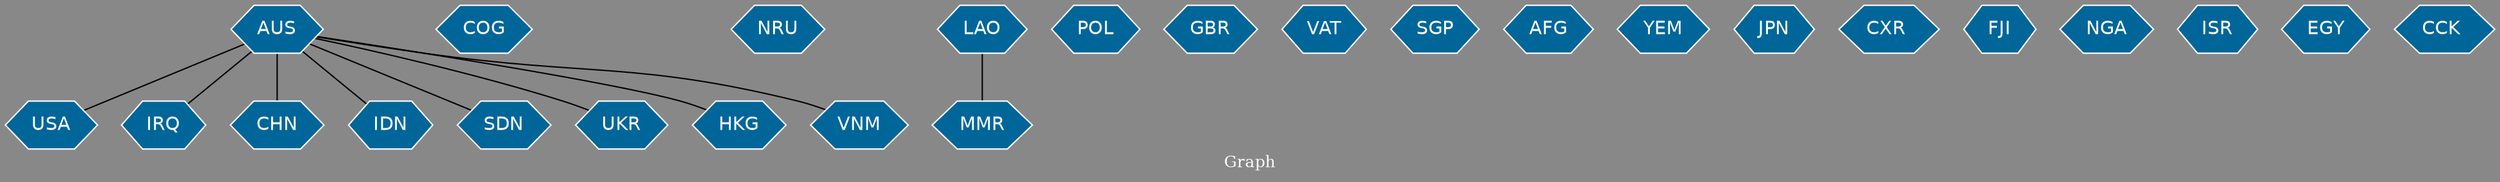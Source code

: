 // Countries together in item graph
graph {
	graph [bgcolor="#888888" fontcolor=white fontsize=12 label="Graph" outputorder=edgesfirst overlap=prism]
	node [color=white fillcolor="#006699" fontcolor=white fontname=Helvetica shape=hexagon style=filled]
	edge [arrowhead=open color=black fontcolor=white fontname=Courier fontsize=12]
		AUS [label=AUS]
		USA [label=USA]
		IRQ [label=IRQ]
		CHN [label=CHN]
		COG [label=COG]
		NRU [label=NRU]
		MMR [label=MMR]
		POL [label=POL]
		IDN [label=IDN]
		GBR [label=GBR]
		SDN [label=SDN]
		VAT [label=VAT]
		SGP [label=SGP]
		AFG [label=AFG]
		YEM [label=YEM]
		JPN [label=JPN]
		UKR [label=UKR]
		"CXR " [label="CXR "]
		LAO [label=LAO]
		FJI [label=FJI]
		NGA [label=NGA]
		HKG [label=HKG]
		ISR [label=ISR]
		EGY [label=EGY]
		VNM [label=VNM]
		"CCK " [label="CCK "]
			LAO -- MMR [weight=1]
			AUS -- UKR [weight=1]
			AUS -- CHN [weight=2]
			AUS -- SDN [weight=1]
			AUS -- IDN [weight=1]
			AUS -- HKG [weight=1]
			AUS -- USA [weight=4]
			AUS -- IRQ [weight=1]
			AUS -- VNM [weight=1]
}